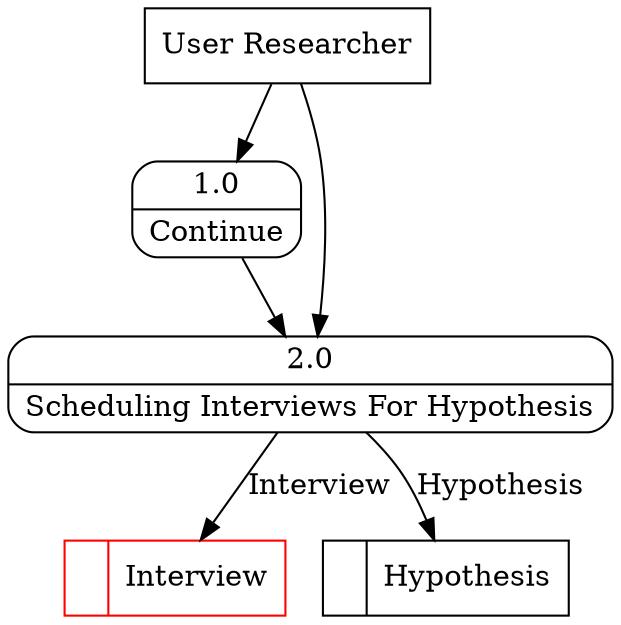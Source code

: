 digraph dfd2{ 
node[shape=record]
200 [label="<f0>  |<f1> Interview " color=red];
201 [label="<f0>  |<f1> Hypothesis " ];
202 [label="User Researcher" shape=box];
203 [label="{<f0> 1.0|<f1> Continue }" shape=Mrecord];
204 [label="{<f0> 2.0|<f1> Scheduling Interviews For Hypothesis }" shape=Mrecord];
202 -> 203
202 -> 204
203 -> 204
204 -> 200 [label="Interview"]
204 -> 201 [label="Hypothesis"]
}